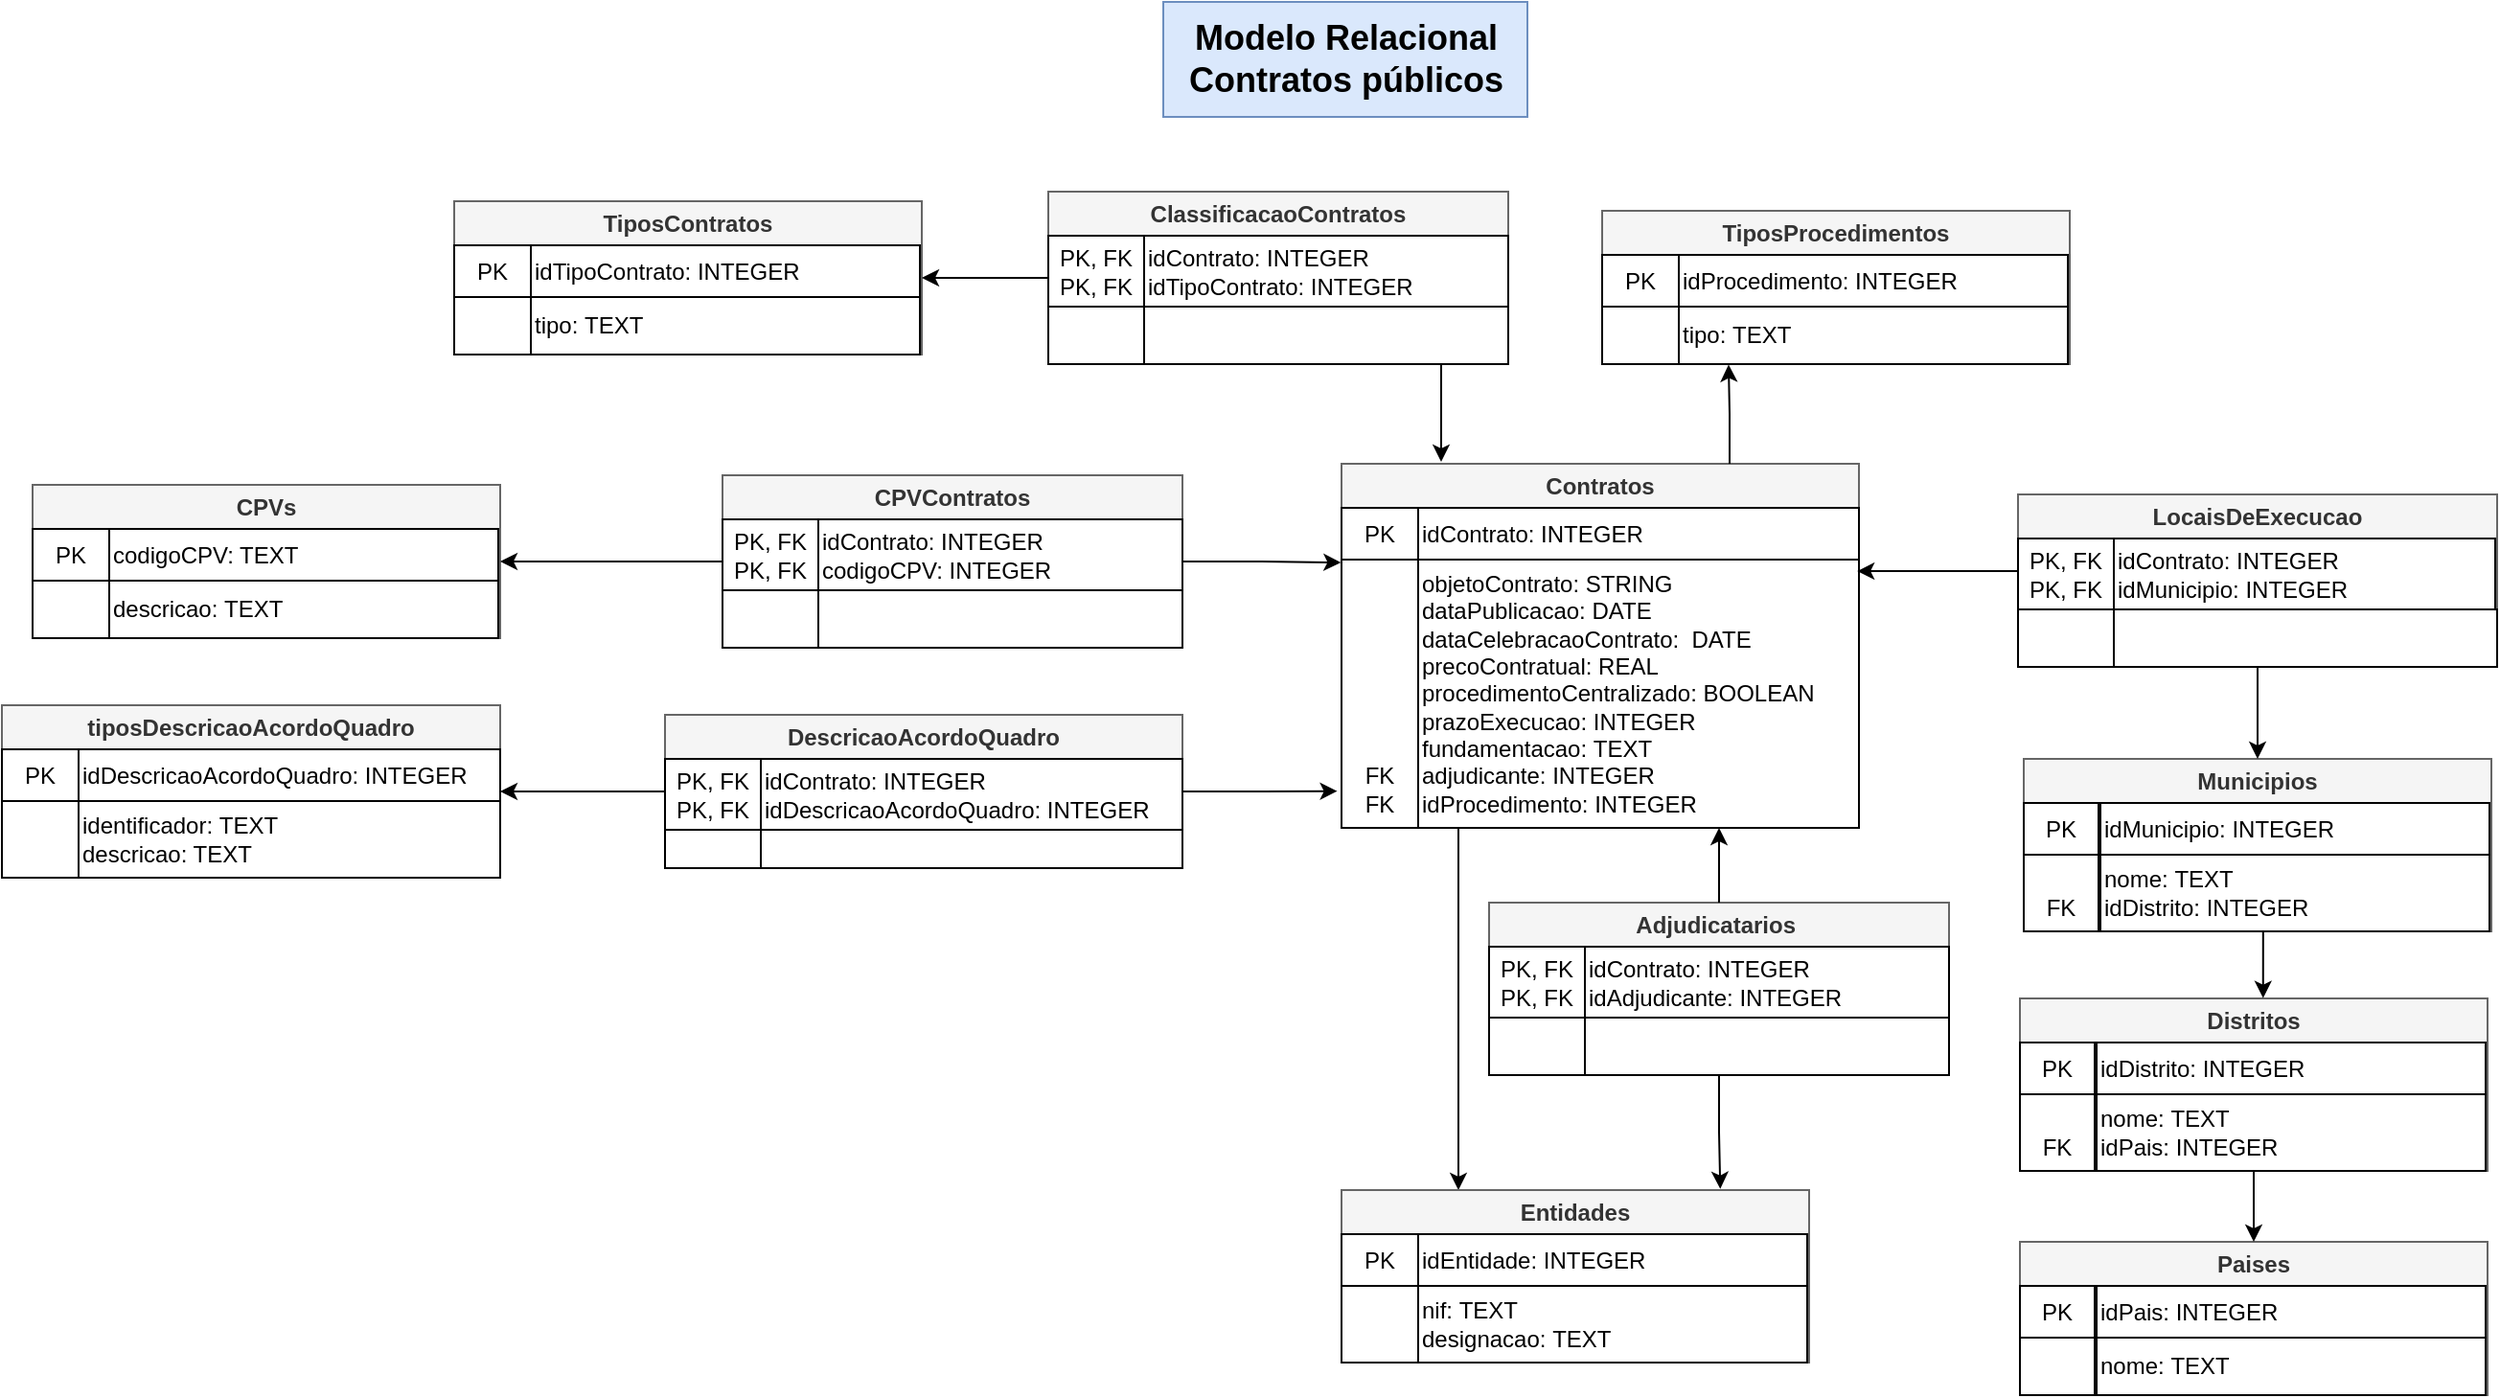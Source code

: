 <mxfile version="25.0.1">
  <diagram name="Página-1" id="wmexFkZFV4C5G2_LSLB-">
    <mxGraphModel dx="3528" dy="1915" grid="1" gridSize="10" guides="1" tooltips="1" connect="1" arrows="1" fold="1" page="1" pageScale="1" pageWidth="827" pageHeight="1169" background="#ffffff" math="0" shadow="0">
      <root>
        <mxCell id="0" />
        <mxCell id="1" parent="0" />
        <mxCell id="01Oeq3N-594YPHe-8Gk3-41" style="edgeStyle=orthogonalEdgeStyle;rounded=0;orthogonalLoop=1;jettySize=auto;html=1;exitX=0.25;exitY=1;exitDx=0;exitDy=0;entryX=0.25;entryY=0;entryDx=0;entryDy=0;" edge="1" parent="1" source="24jAjjag3Yym39tfX2p5-30" target="dAuswY9n_uoiKKatBOaa-29">
          <mxGeometry relative="1" as="geometry">
            <Array as="points">
              <mxPoint x="-936" y="-539" />
            </Array>
          </mxGeometry>
        </mxCell>
        <mxCell id="24jAjjag3Yym39tfX2p5-30" value="Contratos" style="swimlane;whiteSpace=wrap;html=1;fillColor=#f5f5f5;fontColor=#333333;strokeColor=#666666;" parent="1" vertex="1">
          <mxGeometry x="-997" y="-729" width="270" height="190" as="geometry">
            <mxRectangle x="290" y="50" width="90" height="30" as="alternateBounds" />
          </mxGeometry>
        </mxCell>
        <mxCell id="24jAjjag3Yym39tfX2p5-31" value="&lt;span style=&quot;text-align: justify;&quot;&gt;idContrato:&amp;nbsp;&lt;/span&gt;INTEGER" style="whiteSpace=wrap;html=1;align=left;" parent="24jAjjag3Yym39tfX2p5-30" vertex="1">
          <mxGeometry x="40" y="23" width="230" height="27" as="geometry" />
        </mxCell>
        <mxCell id="dAuswY9n_uoiKKatBOaa-8" value="&lt;div style=&quot;text-align: left;&quot;&gt;&lt;span style=&quot;background-color: initial;&quot;&gt;PK&lt;/span&gt;&lt;/div&gt;" style="rounded=0;whiteSpace=wrap;html=1;" parent="24jAjjag3Yym39tfX2p5-30" vertex="1">
          <mxGeometry y="23" width="40" height="27" as="geometry" />
        </mxCell>
        <mxCell id="dAuswY9n_uoiKKatBOaa-12" value="&lt;div style=&quot;text-align: justify;&quot;&gt;&lt;span style=&quot;background-color: initial;&quot;&gt;objetoContrato: STRING&lt;/span&gt;&lt;/div&gt;&lt;div style=&quot;text-align: justify;&quot;&gt;dataPublicacao: DATE&lt;/div&gt;&lt;div style=&quot;text-align: justify;&quot;&gt;dataCelebracaoContrato:&amp;nbsp;&amp;nbsp;&lt;span style=&quot;background-color: initial;&quot;&gt;DATE&lt;/span&gt;&lt;/div&gt;&lt;div style=&quot;text-align: justify;&quot;&gt;precoContratual: REAL&lt;/div&gt;&lt;div style=&quot;text-align: justify;&quot;&gt;procedimentoCentralizado: BOOLEAN&lt;span style=&quot;background-color: initial; color: rgba(0, 0, 0, 0); font-family: monospace; font-size: 0px; text-align: left; text-wrap-mode: nowrap;&quot;&gt;%3CmxGraphModel%3E%3Croot%3E%3CmxCell%20id%3D%220%22%2F%3E%3CmxCell%20id%3D%221%22%20parent%3D%220%22%2F%3E%3CmxCell%20id%3D%222%22%20value%3D%22Contrato%22%20style%3D%22swimlane%3BwhiteSpace%3Dwrap%3Bhtml%3D1%3B%22%20vertex%3D%221%22%20parent%3D%221%22%3E%3CmxGeometry%20x%3D%22290%22%20y%3D%2250%22%20width%3D%22200%22%20height%3D%22200%22%20as%3D%22geometry%22%3E%3CmxRectangle%20x%3D%22290%22%20y%3D%2250%22%20width%3D%2290%22%20height%3D%2230%22%20as%3D%22alternateBounds%22%2F%3E%3C%2FmxGeometry%3E%3C%2FmxCell%3E%3CmxCell%20id%3D%223%22%20value%3D%22%26lt%3Bdiv%20style%3D%26quot%3Btext-align%3A%20justify%3B%26quot%3B%26gt%3BidContrato%26lt%3B%2Fdiv%26gt%3B%26lt%3Bdiv%20style%3D%26quot%3Btext-align%3A%20justify%3B%26quot%3B%26gt%3BtipoContrato%26lt%3B%2Fdiv%26gt%3B%26lt%3Bdiv%20style%3D%26quot%3Btext-align%3A%20justify%3B%26quot%3B%26gt%3BdataPublicacao%26lt%3B%2Fdiv%26gt%3B%26lt%3Bdiv%20style%3D%26quot%3Btext-align%3A%20justify%3B%26quot%3B%26gt%3BprecoContratual%26lt%3B%2Fdiv%26gt%3B%26lt%3Bdiv%20style%3D%26quot%3Btext-align%3A%20justify%3B%26quot%3B%26gt%3Bcpv%26lt%3B%2Fdiv%26gt%3B%26lt%3Bdiv%20style%3D%26quot%3Btext-align%3A%20justify%3B%26quot%3B%26gt%3BprocedimentoCentralizado%26lt%3B%2Fdiv%26gt%3B%26lt%3Bdiv%20style%3D%26quot%3Btext-align%3A%20justify%3B%26quot%3B%26gt%3BdescrAcordoQuadro%26lt%3B%2Fdiv%26gt%3B%26lt%3Bdiv%20style%3D%26quot%3Btext-align%3A%20justify%3B%26quot%3B%26gt%3Bfundamentacao%26lt%3B%2Fdiv%26gt%3B%22%20style%3D%22whiteSpace%3Dwrap%3Bhtml%3D1%3Balign%3Dleft%3B%22%20vertex%3D%221%22%20parent%3D%222%22%3E%3CmxGeometry%20y%3D%2223%22%20width%3D%22200%22%20height%3D%22177%22%20as%3D%22geometry%22%2F%3E%3C%2FmxCell%3E%3C%2Froot%3E%3C%2FmxG&lt;/span&gt;&lt;/div&gt;&lt;div style=&quot;text-align: justify;&quot;&gt;&lt;span style=&quot;text-align: left;&quot;&gt;prazoExecucao:&amp;nbsp;&lt;/span&gt;&lt;span style=&quot;background-color: initial; text-align: left;&quot;&gt;INTEGER&lt;/span&gt;&lt;/div&gt;&lt;div style=&quot;text-align: justify;&quot;&gt;&lt;span style=&quot;text-align: left;&quot;&gt;fundamentacao&lt;/span&gt;&lt;span style=&quot;background-color: initial;&quot;&gt;:&amp;nbsp;&lt;/span&gt;&lt;span style=&quot;background-color: initial; text-align: left;&quot;&gt;TEXT&lt;/span&gt;&lt;/div&gt;&lt;div style=&quot;text-align: left;&quot;&gt;adjudicante:&amp;nbsp;&lt;span style=&quot;background-color: initial;&quot;&gt;INTEGER&lt;/span&gt;&lt;/div&gt;&lt;div style=&quot;text-align: left;&quot;&gt;idProcedimento&lt;span style=&quot;text-align: justify; background-color: initial;&quot;&gt;:&amp;nbsp;&lt;/span&gt;&lt;span style=&quot;background-color: initial;&quot;&gt;INTEGER&lt;/span&gt;&lt;/div&gt;" style="whiteSpace=wrap;html=1;align=left;" parent="24jAjjag3Yym39tfX2p5-30" vertex="1">
          <mxGeometry x="40" y="50" width="230" height="140" as="geometry" />
        </mxCell>
        <mxCell id="dAuswY9n_uoiKKatBOaa-13" value="&lt;div style=&quot;text-align: left; line-height: 120%;&quot;&gt;&lt;br&gt;&lt;/div&gt;&lt;div style=&quot;text-align: left; line-height: 120%;&quot;&gt;&lt;br&gt;&lt;/div&gt;&lt;div style=&quot;text-align: left; line-height: 120%;&quot;&gt;&lt;br&gt;&lt;/div&gt;&lt;div style=&quot;text-align: left; line-height: 120%;&quot;&gt;&lt;br&gt;&lt;/div&gt;&lt;div style=&quot;text-align: left; line-height: 120%;&quot;&gt;&lt;br&gt;&lt;/div&gt;&lt;div style=&quot;text-align: left; line-height: 120%;&quot;&gt;&lt;br&gt;&lt;/div&gt;&lt;div style=&quot;text-align: left; line-height: 120%;&quot;&gt;&lt;br&gt;&lt;/div&gt;&lt;div style=&quot;text-align: left; line-height: 120%;&quot;&gt;FK&lt;/div&gt;&lt;div style=&quot;text-align: left; line-height: 120%;&quot;&gt;&lt;span style=&quot;background-color: initial;&quot;&gt;FK&lt;/span&gt;&lt;/div&gt;" style="rounded=0;whiteSpace=wrap;html=1;" parent="24jAjjag3Yym39tfX2p5-30" vertex="1">
          <mxGeometry y="50" width="40" height="140" as="geometry" />
        </mxCell>
        <mxCell id="24jAjjag3Yym39tfX2p5-79" value="&lt;font color=&quot;#000000&quot;&gt;Modelo Relacional&lt;br&gt;&lt;/font&gt;&lt;div style=&quot;font-size: 18px;&quot;&gt;&lt;font color=&quot;#000000&quot;&gt;Contratos públicos&lt;/font&gt;&lt;/div&gt;" style="text;html=1;align=center;verticalAlign=middle;resizable=0;points=[];autosize=1;strokeColor=#6c8ebf;fillColor=#dae8fc;fontStyle=1;fontSize=18;" parent="1" vertex="1">
          <mxGeometry x="-1090" y="-970" width="190" height="60" as="geometry" />
        </mxCell>
        <mxCell id="dAuswY9n_uoiKKatBOaa-14" value="TiposContratos" style="swimlane;whiteSpace=wrap;html=1;fillColor=#f5f5f5;fontColor=#333333;strokeColor=#666666;" parent="1" vertex="1">
          <mxGeometry x="-1460" y="-866" width="244" height="80" as="geometry">
            <mxRectangle x="290" y="50" width="90" height="30" as="alternateBounds" />
          </mxGeometry>
        </mxCell>
        <mxCell id="dAuswY9n_uoiKKatBOaa-15" value="&lt;span style=&quot;text-align: justify;&quot;&gt;idTipoContrato:&amp;nbsp;&lt;/span&gt;INTEGER" style="whiteSpace=wrap;html=1;align=left;" parent="dAuswY9n_uoiKKatBOaa-14" vertex="1">
          <mxGeometry x="40" y="23" width="203" height="27" as="geometry" />
        </mxCell>
        <mxCell id="dAuswY9n_uoiKKatBOaa-16" value="&lt;div style=&quot;text-align: left;&quot;&gt;&lt;span style=&quot;background-color: initial;&quot;&gt;PK&lt;/span&gt;&lt;/div&gt;" style="rounded=0;whiteSpace=wrap;html=1;" parent="dAuswY9n_uoiKKatBOaa-14" vertex="1">
          <mxGeometry y="23" width="40" height="27" as="geometry" />
        </mxCell>
        <mxCell id="dAuswY9n_uoiKKatBOaa-17" value="&lt;div style=&quot;text-align: justify;&quot;&gt;&lt;span style=&quot;text-align: left;&quot;&gt;tipo:&amp;nbsp;&lt;/span&gt;&lt;span style=&quot;background-color: initial; text-align: left;&quot;&gt;TEXT&lt;/span&gt;&lt;/div&gt;" style="whiteSpace=wrap;html=1;align=left;" parent="dAuswY9n_uoiKKatBOaa-14" vertex="1">
          <mxGeometry x="40" y="50" width="203" height="30" as="geometry" />
        </mxCell>
        <mxCell id="dAuswY9n_uoiKKatBOaa-18" value="&lt;div style=&quot;text-align: left; line-height: 120%;&quot;&gt;&lt;br&gt;&lt;/div&gt;" style="rounded=0;whiteSpace=wrap;html=1;" parent="dAuswY9n_uoiKKatBOaa-14" vertex="1">
          <mxGeometry y="50" width="40" height="30" as="geometry" />
        </mxCell>
        <mxCell id="dAuswY9n_uoiKKatBOaa-19" value="CPVs" style="swimlane;whiteSpace=wrap;html=1;fillColor=#f5f5f5;fontColor=#333333;strokeColor=#666666;" parent="1" vertex="1">
          <mxGeometry x="-1680" y="-718" width="244" height="80" as="geometry">
            <mxRectangle x="290" y="50" width="90" height="30" as="alternateBounds" />
          </mxGeometry>
        </mxCell>
        <mxCell id="dAuswY9n_uoiKKatBOaa-20" value="codigoCPV: TEXT" style="whiteSpace=wrap;html=1;align=left;" parent="dAuswY9n_uoiKKatBOaa-19" vertex="1">
          <mxGeometry x="40" y="23" width="203" height="27" as="geometry" />
        </mxCell>
        <mxCell id="dAuswY9n_uoiKKatBOaa-21" value="&lt;div style=&quot;text-align: left;&quot;&gt;&lt;span style=&quot;background-color: initial;&quot;&gt;PK&lt;/span&gt;&lt;/div&gt;" style="rounded=0;whiteSpace=wrap;html=1;" parent="dAuswY9n_uoiKKatBOaa-19" vertex="1">
          <mxGeometry y="23" width="40" height="27" as="geometry" />
        </mxCell>
        <mxCell id="dAuswY9n_uoiKKatBOaa-22" value="&lt;div style=&quot;text-align: justify;&quot;&gt;&lt;span style=&quot;text-align: left;&quot;&gt;descricao:&amp;nbsp;&lt;/span&gt;&lt;span style=&quot;background-color: initial; text-align: left;&quot;&gt;TEXT&lt;/span&gt;&lt;/div&gt;" style="whiteSpace=wrap;html=1;align=left;" parent="dAuswY9n_uoiKKatBOaa-19" vertex="1">
          <mxGeometry x="40" y="50" width="203" height="30" as="geometry" />
        </mxCell>
        <mxCell id="dAuswY9n_uoiKKatBOaa-23" value="&lt;div style=&quot;text-align: left; line-height: 120%;&quot;&gt;&lt;br&gt;&lt;/div&gt;" style="rounded=0;whiteSpace=wrap;html=1;" parent="dAuswY9n_uoiKKatBOaa-19" vertex="1">
          <mxGeometry y="50" width="40" height="30" as="geometry" />
        </mxCell>
        <mxCell id="dAuswY9n_uoiKKatBOaa-29" value="Entidades" style="swimlane;whiteSpace=wrap;html=1;fillColor=#f5f5f5;fontColor=#333333;strokeColor=#666666;" parent="1" vertex="1">
          <mxGeometry x="-997" y="-350" width="244" height="90" as="geometry">
            <mxRectangle x="290" y="50" width="90" height="30" as="alternateBounds" />
          </mxGeometry>
        </mxCell>
        <mxCell id="dAuswY9n_uoiKKatBOaa-30" value="idEntidade: INTEGER" style="whiteSpace=wrap;html=1;align=left;" parent="dAuswY9n_uoiKKatBOaa-29" vertex="1">
          <mxGeometry x="40" y="23" width="203" height="27" as="geometry" />
        </mxCell>
        <mxCell id="dAuswY9n_uoiKKatBOaa-31" value="&lt;div style=&quot;text-align: left;&quot;&gt;&lt;span style=&quot;background-color: initial;&quot;&gt;PK&lt;/span&gt;&lt;/div&gt;" style="rounded=0;whiteSpace=wrap;html=1;" parent="dAuswY9n_uoiKKatBOaa-29" vertex="1">
          <mxGeometry y="23" width="40" height="27" as="geometry" />
        </mxCell>
        <mxCell id="dAuswY9n_uoiKKatBOaa-32" value="&lt;div style=&quot;text-align: justify;&quot;&gt;&lt;span style=&quot;text-align: left;&quot;&gt;nif:&amp;nbsp;&lt;/span&gt;&lt;span style=&quot;background-color: initial; text-align: left;&quot;&gt;TEXT&lt;/span&gt;&lt;/div&gt;&lt;div style=&quot;text-align: justify;&quot;&gt;&lt;span style=&quot;text-align: left;&quot;&gt;designacao:&amp;nbsp;&lt;/span&gt;&lt;span style=&quot;background-color: initial; text-align: left;&quot;&gt;TEXT&lt;/span&gt;&lt;/div&gt;" style="whiteSpace=wrap;html=1;align=left;" parent="dAuswY9n_uoiKKatBOaa-29" vertex="1">
          <mxGeometry x="40" y="50" width="203" height="40" as="geometry" />
        </mxCell>
        <mxCell id="dAuswY9n_uoiKKatBOaa-33" value="&lt;div style=&quot;text-align: left; line-height: 120%;&quot;&gt;&lt;br&gt;&lt;/div&gt;" style="rounded=0;whiteSpace=wrap;html=1;" parent="dAuswY9n_uoiKKatBOaa-29" vertex="1">
          <mxGeometry y="50" width="40" height="40" as="geometry" />
        </mxCell>
        <mxCell id="dAuswY9n_uoiKKatBOaa-50" value="Municipios" style="swimlane;whiteSpace=wrap;html=1;fillColor=#f5f5f5;fontColor=#333333;strokeColor=#666666;" parent="1" vertex="1">
          <mxGeometry x="-641" y="-575" width="244" height="90" as="geometry">
            <mxRectangle x="290" y="50" width="90" height="30" as="alternateBounds" />
          </mxGeometry>
        </mxCell>
        <mxCell id="dAuswY9n_uoiKKatBOaa-51" value="idMunicipio: INTEGER" style="whiteSpace=wrap;html=1;align=left;" parent="dAuswY9n_uoiKKatBOaa-50" vertex="1">
          <mxGeometry x="40" y="23" width="203" height="27" as="geometry" />
        </mxCell>
        <mxCell id="dAuswY9n_uoiKKatBOaa-52" value="&lt;div style=&quot;text-align: left;&quot;&gt;&lt;span style=&quot;background-color: initial;&quot;&gt;PK&lt;/span&gt;&lt;/div&gt;" style="rounded=0;whiteSpace=wrap;html=1;" parent="dAuswY9n_uoiKKatBOaa-50" vertex="1">
          <mxGeometry y="23" width="39" height="27" as="geometry" />
        </mxCell>
        <mxCell id="dAuswY9n_uoiKKatBOaa-53" value="&lt;div style=&quot;text-align: justify;&quot;&gt;&lt;span style=&quot;text-align: left;&quot;&gt;nome:&amp;nbsp;&lt;/span&gt;&lt;span style=&quot;background-color: initial; text-align: left;&quot;&gt;TEXT&lt;/span&gt;&lt;/div&gt;&lt;div style=&quot;text-align: left;&quot;&gt;idDistrito:&amp;nbsp;&lt;span style=&quot;background-color: initial;&quot;&gt;INTEGER&lt;/span&gt;&lt;/div&gt;" style="whiteSpace=wrap;html=1;align=left;" parent="dAuswY9n_uoiKKatBOaa-50" vertex="1">
          <mxGeometry x="40" y="50" width="203" height="40" as="geometry" />
        </mxCell>
        <mxCell id="dAuswY9n_uoiKKatBOaa-54" value="&lt;div style=&quot;text-align: left; line-height: 120%;&quot;&gt;&lt;br&gt;&lt;/div&gt;&lt;div style=&quot;text-align: left; line-height: 120%;&quot;&gt;FK&lt;/div&gt;" style="rounded=0;whiteSpace=wrap;html=1;" parent="dAuswY9n_uoiKKatBOaa-50" vertex="1">
          <mxGeometry y="50" width="39" height="40" as="geometry" />
        </mxCell>
        <mxCell id="dAuswY9n_uoiKKatBOaa-65" value="TiposProcedimentos" style="swimlane;whiteSpace=wrap;html=1;fillColor=#f5f5f5;fontColor=#333333;strokeColor=#666666;" parent="1" vertex="1">
          <mxGeometry x="-861" y="-861" width="244" height="80" as="geometry">
            <mxRectangle x="290" y="50" width="90" height="30" as="alternateBounds" />
          </mxGeometry>
        </mxCell>
        <mxCell id="dAuswY9n_uoiKKatBOaa-66" value="idProcedimento: INTEGER" style="whiteSpace=wrap;html=1;align=left;" parent="dAuswY9n_uoiKKatBOaa-65" vertex="1">
          <mxGeometry x="40" y="23" width="203" height="27" as="geometry" />
        </mxCell>
        <mxCell id="dAuswY9n_uoiKKatBOaa-67" value="&lt;div style=&quot;text-align: left;&quot;&gt;&lt;span style=&quot;background-color: initial;&quot;&gt;PK&lt;/span&gt;&lt;/div&gt;" style="rounded=0;whiteSpace=wrap;html=1;" parent="dAuswY9n_uoiKKatBOaa-65" vertex="1">
          <mxGeometry y="23" width="40" height="27" as="geometry" />
        </mxCell>
        <mxCell id="dAuswY9n_uoiKKatBOaa-68" value="&lt;div style=&quot;text-align: justify;&quot;&gt;&lt;span style=&quot;text-align: left;&quot;&gt;tipo:&amp;nbsp;&lt;/span&gt;&lt;span style=&quot;background-color: initial; text-align: left;&quot;&gt;TEXT&lt;/span&gt;&lt;/div&gt;" style="whiteSpace=wrap;html=1;align=left;" parent="dAuswY9n_uoiKKatBOaa-65" vertex="1">
          <mxGeometry x="40" y="50" width="203" height="30" as="geometry" />
        </mxCell>
        <mxCell id="dAuswY9n_uoiKKatBOaa-69" value="&lt;div style=&quot;text-align: left; line-height: 120%;&quot;&gt;&lt;br&gt;&lt;/div&gt;" style="rounded=0;whiteSpace=wrap;html=1;" parent="dAuswY9n_uoiKKatBOaa-65" vertex="1">
          <mxGeometry y="50" width="40" height="30" as="geometry" />
        </mxCell>
        <mxCell id="dAuswY9n_uoiKKatBOaa-71" value="Paises" style="swimlane;whiteSpace=wrap;html=1;fillColor=#f5f5f5;fontColor=#333333;strokeColor=#666666;" parent="1" vertex="1">
          <mxGeometry x="-643" y="-323" width="244" height="80" as="geometry">
            <mxRectangle x="290" y="50" width="90" height="30" as="alternateBounds" />
          </mxGeometry>
        </mxCell>
        <mxCell id="dAuswY9n_uoiKKatBOaa-72" value="idPais: INTEGER" style="whiteSpace=wrap;html=1;align=left;" parent="dAuswY9n_uoiKKatBOaa-71" vertex="1">
          <mxGeometry x="40" y="23" width="203" height="27" as="geometry" />
        </mxCell>
        <mxCell id="dAuswY9n_uoiKKatBOaa-73" value="&lt;div style=&quot;text-align: left;&quot;&gt;&lt;span style=&quot;background-color: initial;&quot;&gt;PK&lt;/span&gt;&lt;/div&gt;" style="rounded=0;whiteSpace=wrap;html=1;" parent="dAuswY9n_uoiKKatBOaa-71" vertex="1">
          <mxGeometry y="23" width="39" height="27" as="geometry" />
        </mxCell>
        <mxCell id="dAuswY9n_uoiKKatBOaa-74" value="&lt;div style=&quot;text-align: justify;&quot;&gt;&lt;span style=&quot;text-align: left;&quot;&gt;nome:&amp;nbsp;&lt;/span&gt;&lt;span style=&quot;background-color: initial; text-align: left;&quot;&gt;TEXT&lt;/span&gt;&lt;/div&gt;" style="whiteSpace=wrap;html=1;align=left;" parent="dAuswY9n_uoiKKatBOaa-71" vertex="1">
          <mxGeometry x="40" y="50" width="203" height="30" as="geometry" />
        </mxCell>
        <mxCell id="dAuswY9n_uoiKKatBOaa-75" value="&lt;div style=&quot;text-align: left; line-height: 120%;&quot;&gt;&lt;br&gt;&lt;/div&gt;" style="rounded=0;whiteSpace=wrap;html=1;" parent="dAuswY9n_uoiKKatBOaa-71" vertex="1">
          <mxGeometry y="50" width="39" height="30" as="geometry" />
        </mxCell>
        <mxCell id="dAuswY9n_uoiKKatBOaa-98" style="edgeStyle=orthogonalEdgeStyle;rounded=0;orthogonalLoop=1;jettySize=auto;html=1;entryX=0.5;entryY=0;entryDx=0;entryDy=0;" parent="1" source="dAuswY9n_uoiKKatBOaa-77" target="dAuswY9n_uoiKKatBOaa-71" edge="1">
          <mxGeometry relative="1" as="geometry" />
        </mxCell>
        <mxCell id="dAuswY9n_uoiKKatBOaa-77" value="Distritos" style="swimlane;whiteSpace=wrap;html=1;fillColor=#f5f5f5;fontColor=#333333;strokeColor=#666666;" parent="1" vertex="1">
          <mxGeometry x="-643" y="-450" width="244" height="90" as="geometry">
            <mxRectangle x="290" y="50" width="90" height="30" as="alternateBounds" />
          </mxGeometry>
        </mxCell>
        <mxCell id="dAuswY9n_uoiKKatBOaa-78" value="idDistrito: INTEGER" style="whiteSpace=wrap;html=1;align=left;" parent="dAuswY9n_uoiKKatBOaa-77" vertex="1">
          <mxGeometry x="40" y="23" width="203" height="27" as="geometry" />
        </mxCell>
        <mxCell id="dAuswY9n_uoiKKatBOaa-79" value="&lt;div style=&quot;text-align: left;&quot;&gt;&lt;span style=&quot;background-color: initial;&quot;&gt;PK&lt;/span&gt;&lt;/div&gt;" style="rounded=0;whiteSpace=wrap;html=1;" parent="dAuswY9n_uoiKKatBOaa-77" vertex="1">
          <mxGeometry y="23" width="39" height="27" as="geometry" />
        </mxCell>
        <mxCell id="dAuswY9n_uoiKKatBOaa-80" value="&lt;div style=&quot;text-align: justify;&quot;&gt;&lt;span style=&quot;text-align: left;&quot;&gt;nome:&amp;nbsp;&lt;/span&gt;&lt;span style=&quot;background-color: initial; text-align: left;&quot;&gt;TEXT&lt;/span&gt;&lt;/div&gt;&lt;div style=&quot;text-align: justify;&quot;&gt;&lt;span style=&quot;text-align: left;&quot;&gt;idPais:&amp;nbsp;&lt;/span&gt;&lt;span style=&quot;background-color: initial; text-align: left;&quot;&gt;INTEGER&lt;/span&gt;&lt;/div&gt;" style="whiteSpace=wrap;html=1;align=left;" parent="dAuswY9n_uoiKKatBOaa-77" vertex="1">
          <mxGeometry x="40" y="50" width="203" height="40" as="geometry" />
        </mxCell>
        <mxCell id="dAuswY9n_uoiKKatBOaa-81" value="&lt;div style=&quot;text-align: left; line-height: 120%;&quot;&gt;&lt;br&gt;&lt;/div&gt;&lt;div style=&quot;text-align: left; line-height: 120%;&quot;&gt;FK&lt;/div&gt;" style="rounded=0;whiteSpace=wrap;html=1;" parent="dAuswY9n_uoiKKatBOaa-77" vertex="1">
          <mxGeometry y="50" width="39" height="40" as="geometry" />
        </mxCell>
        <mxCell id="dAuswY9n_uoiKKatBOaa-92" style="edgeStyle=orthogonalEdgeStyle;rounded=0;orthogonalLoop=1;jettySize=auto;html=1;exitX=0.5;exitY=1;exitDx=0;exitDy=0;entryX=0.52;entryY=-0.002;entryDx=0;entryDy=0;entryPerimeter=0;" parent="1" source="dAuswY9n_uoiKKatBOaa-50" target="dAuswY9n_uoiKKatBOaa-77" edge="1">
          <mxGeometry relative="1" as="geometry" />
        </mxCell>
        <mxCell id="dAuswY9n_uoiKKatBOaa-102" style="edgeStyle=orthogonalEdgeStyle;rounded=0;orthogonalLoop=1;jettySize=auto;html=1;exitX=0.75;exitY=0;exitDx=0;exitDy=0;entryX=0.128;entryY=1.009;entryDx=0;entryDy=0;entryPerimeter=0;" parent="1" source="24jAjjag3Yym39tfX2p5-30" target="dAuswY9n_uoiKKatBOaa-68" edge="1">
          <mxGeometry relative="1" as="geometry" />
        </mxCell>
        <mxCell id="dAuswY9n_uoiKKatBOaa-106" value="tiposDescricaoAcordoQuadro" style="swimlane;whiteSpace=wrap;html=1;fillColor=#f5f5f5;fontColor=#333333;strokeColor=#666666;" parent="1" vertex="1">
          <mxGeometry x="-1696" y="-603" width="260" height="90" as="geometry">
            <mxRectangle x="290" y="50" width="90" height="30" as="alternateBounds" />
          </mxGeometry>
        </mxCell>
        <mxCell id="dAuswY9n_uoiKKatBOaa-107" value="idDescricaoAcordoQuadro: INTEGER" style="whiteSpace=wrap;html=1;align=left;" parent="dAuswY9n_uoiKKatBOaa-106" vertex="1">
          <mxGeometry x="40" y="23" width="220" height="27" as="geometry" />
        </mxCell>
        <mxCell id="dAuswY9n_uoiKKatBOaa-108" value="&lt;div style=&quot;text-align: left;&quot;&gt;&lt;span style=&quot;background-color: initial;&quot;&gt;PK&lt;/span&gt;&lt;/div&gt;" style="rounded=0;whiteSpace=wrap;html=1;" parent="dAuswY9n_uoiKKatBOaa-106" vertex="1">
          <mxGeometry y="23" width="40" height="27" as="geometry" />
        </mxCell>
        <mxCell id="dAuswY9n_uoiKKatBOaa-109" value="&lt;div style=&quot;text-align: justify;&quot;&gt;&lt;span style=&quot;text-align: left;&quot;&gt;identificador:&lt;/span&gt;&lt;span style=&quot;background-color: initial; text-align: left;&quot;&gt;&amp;nbsp;&lt;/span&gt;&lt;span style=&quot;background-color: initial; text-align: left;&quot;&gt;TEXT&lt;/span&gt;&lt;/div&gt;&lt;div style=&quot;text-align: justify;&quot;&gt;&lt;span style=&quot;text-align: left;&quot;&gt;descricao: TEXT&lt;/span&gt;&lt;/div&gt;" style="whiteSpace=wrap;html=1;align=left;" parent="dAuswY9n_uoiKKatBOaa-106" vertex="1">
          <mxGeometry x="40" y="50" width="220" height="40" as="geometry" />
        </mxCell>
        <mxCell id="dAuswY9n_uoiKKatBOaa-110" value="&lt;div style=&quot;text-align: left; line-height: 120%;&quot;&gt;&lt;br&gt;&lt;/div&gt;" style="rounded=0;whiteSpace=wrap;html=1;" parent="dAuswY9n_uoiKKatBOaa-106" vertex="1">
          <mxGeometry y="50" width="40" height="40" as="geometry" />
        </mxCell>
        <mxCell id="01Oeq3N-594YPHe-8Gk3-46" style="edgeStyle=orthogonalEdgeStyle;rounded=0;orthogonalLoop=1;jettySize=auto;html=1;entryX=1;entryY=0.5;entryDx=0;entryDy=0;" edge="1" parent="1" source="dAuswY9n_uoiKKatBOaa-116" target="dAuswY9n_uoiKKatBOaa-106">
          <mxGeometry relative="1" as="geometry" />
        </mxCell>
        <mxCell id="dAuswY9n_uoiKKatBOaa-116" value="DescricaoAcordoQuadro" style="swimlane;whiteSpace=wrap;html=1;fillColor=#f5f5f5;fontColor=#333333;strokeColor=#666666;" parent="1" vertex="1">
          <mxGeometry x="-1350" y="-598" width="270" height="80" as="geometry">
            <mxRectangle x="290" y="50" width="90" height="30" as="alternateBounds" />
          </mxGeometry>
        </mxCell>
        <mxCell id="dAuswY9n_uoiKKatBOaa-117" value="&lt;div&gt;idContrato: INTEGER&lt;/div&gt;&lt;div&gt;idDescricaoAcordoQuadro: INTEGER&lt;/div&gt;" style="whiteSpace=wrap;html=1;align=left;" parent="dAuswY9n_uoiKKatBOaa-116" vertex="1">
          <mxGeometry x="50" y="23" width="220" height="37" as="geometry" />
        </mxCell>
        <mxCell id="dAuswY9n_uoiKKatBOaa-118" value="&lt;div style=&quot;text-align: left;&quot;&gt;&lt;div&gt;&lt;span style=&quot;background-color: initial;&quot;&gt;PK, FK&lt;/span&gt;&lt;/div&gt;&lt;div&gt;PK, FK&lt;/div&gt;&lt;/div&gt;" style="rounded=0;whiteSpace=wrap;html=1;" parent="dAuswY9n_uoiKKatBOaa-116" vertex="1">
          <mxGeometry y="23" width="50" height="37" as="geometry" />
        </mxCell>
        <mxCell id="dAuswY9n_uoiKKatBOaa-119" value="&lt;div style=&quot;text-align: justify;&quot;&gt;&lt;br&gt;&lt;/div&gt;" style="whiteSpace=wrap;html=1;align=left;" parent="dAuswY9n_uoiKKatBOaa-116" vertex="1">
          <mxGeometry x="50" y="60" width="220" height="20" as="geometry" />
        </mxCell>
        <mxCell id="dAuswY9n_uoiKKatBOaa-120" value="&lt;div style=&quot;text-align: left; line-height: 120%;&quot;&gt;&lt;br&gt;&lt;/div&gt;" style="rounded=0;whiteSpace=wrap;html=1;" parent="dAuswY9n_uoiKKatBOaa-116" vertex="1">
          <mxGeometry y="60" width="50" height="20" as="geometry" />
        </mxCell>
        <mxCell id="8" style="edgeStyle=none;html=1;exitX=0.5;exitY=1;exitDx=0;exitDy=0;entryX=0.5;entryY=0;entryDx=0;entryDy=0;" parent="1" source="2" target="dAuswY9n_uoiKKatBOaa-50" edge="1">
          <mxGeometry relative="1" as="geometry" />
        </mxCell>
        <mxCell id="2" value="LocaisDeExecucao" style="swimlane;whiteSpace=wrap;html=1;fillColor=#f5f5f5;fontColor=#333333;strokeColor=#666666;" parent="1" vertex="1">
          <mxGeometry x="-644" y="-713" width="250" height="90" as="geometry">
            <mxRectangle x="290" y="50" width="90" height="30" as="alternateBounds" />
          </mxGeometry>
        </mxCell>
        <mxCell id="3" value="idContrato: INTEGER&lt;br&gt;idMunicipio: INTEGER" style="whiteSpace=wrap;html=1;align=left;" parent="2" vertex="1">
          <mxGeometry x="50" y="23" width="199" height="37" as="geometry" />
        </mxCell>
        <mxCell id="4" value="&lt;div style=&quot;text-align: left;&quot;&gt;&lt;span style=&quot;background-color: initial;&quot;&gt;PK, FK&lt;/span&gt;&lt;/div&gt;&lt;div style=&quot;text-align: left;&quot;&gt;&lt;span style=&quot;background-color: initial;&quot;&gt;PK, FK&lt;/span&gt;&lt;/div&gt;" style="rounded=0;whiteSpace=wrap;html=1;" parent="2" vertex="1">
          <mxGeometry y="23" width="50" height="37" as="geometry" />
        </mxCell>
        <mxCell id="5" value="&lt;div style=&quot;text-align: justify;&quot;&gt;&lt;br&gt;&lt;/div&gt;" style="whiteSpace=wrap;html=1;align=left;" parent="2" vertex="1">
          <mxGeometry x="50" y="60" width="200" height="30" as="geometry" />
        </mxCell>
        <mxCell id="15" value="&lt;div style=&quot;text-align: justify;&quot;&gt;&lt;br&gt;&lt;/div&gt;" style="whiteSpace=wrap;html=1;align=left;" parent="2" vertex="1">
          <mxGeometry y="60" width="50" height="30" as="geometry" />
        </mxCell>
        <mxCell id="01Oeq3N-594YPHe-8Gk3-19" value="Adjudicatarios&amp;nbsp;" style="swimlane;whiteSpace=wrap;html=1;fillColor=#f5f5f5;fontColor=#333333;strokeColor=#666666;" vertex="1" parent="1">
          <mxGeometry x="-920" y="-500" width="240" height="90" as="geometry">
            <mxRectangle x="290" y="50" width="90" height="30" as="alternateBounds" />
          </mxGeometry>
        </mxCell>
        <mxCell id="01Oeq3N-594YPHe-8Gk3-20" value="idContrato: INTEGER&lt;div&gt;idAdjudicante: INTEGER&lt;/div&gt;" style="whiteSpace=wrap;html=1;align=left;" vertex="1" parent="01Oeq3N-594YPHe-8Gk3-19">
          <mxGeometry x="50" y="23" width="190" height="37" as="geometry" />
        </mxCell>
        <mxCell id="01Oeq3N-594YPHe-8Gk3-21" value="&lt;div style=&quot;text-align: left;&quot;&gt;&lt;span style=&quot;background-color: initial;&quot;&gt;PK, FK&lt;/span&gt;&lt;/div&gt;&lt;div style=&quot;text-align: left;&quot;&gt;PK, FK&lt;span style=&quot;background-color: initial;&quot;&gt;&lt;/span&gt;&lt;/div&gt;" style="rounded=0;whiteSpace=wrap;html=1;" vertex="1" parent="01Oeq3N-594YPHe-8Gk3-19">
          <mxGeometry y="23" width="50" height="37" as="geometry" />
        </mxCell>
        <mxCell id="01Oeq3N-594YPHe-8Gk3-22" value="&lt;div style=&quot;text-align: justify;&quot;&gt;&lt;br&gt;&lt;/div&gt;" style="whiteSpace=wrap;html=1;align=left;" vertex="1" parent="01Oeq3N-594YPHe-8Gk3-19">
          <mxGeometry x="50" y="60" width="190" height="30" as="geometry" />
        </mxCell>
        <mxCell id="01Oeq3N-594YPHe-8Gk3-23" value="&lt;div style=&quot;text-align: left; line-height: 120%;&quot;&gt;&lt;br&gt;&lt;/div&gt;" style="rounded=0;whiteSpace=wrap;html=1;" vertex="1" parent="01Oeq3N-594YPHe-8Gk3-19">
          <mxGeometry y="60" width="50" height="30" as="geometry" />
        </mxCell>
        <mxCell id="01Oeq3N-594YPHe-8Gk3-42" style="edgeStyle=orthogonalEdgeStyle;rounded=0;orthogonalLoop=1;jettySize=auto;html=1;entryX=1;entryY=0.5;entryDx=0;entryDy=0;" edge="1" parent="1" source="01Oeq3N-594YPHe-8Gk3-26" target="dAuswY9n_uoiKKatBOaa-14">
          <mxGeometry relative="1" as="geometry" />
        </mxCell>
        <mxCell id="01Oeq3N-594YPHe-8Gk3-43" style="edgeStyle=orthogonalEdgeStyle;rounded=0;orthogonalLoop=1;jettySize=auto;html=1;" edge="1" parent="1">
          <mxGeometry relative="1" as="geometry">
            <mxPoint x="-945" y="-730" as="targetPoint" />
            <mxPoint x="-945" y="-781" as="sourcePoint" />
          </mxGeometry>
        </mxCell>
        <mxCell id="01Oeq3N-594YPHe-8Gk3-26" value="ClassificacaoContratos" style="swimlane;whiteSpace=wrap;html=1;fillColor=#f5f5f5;fontColor=#333333;strokeColor=#666666;" vertex="1" parent="1">
          <mxGeometry x="-1150" y="-871" width="240" height="90" as="geometry">
            <mxRectangle x="290" y="50" width="90" height="30" as="alternateBounds" />
          </mxGeometry>
        </mxCell>
        <mxCell id="01Oeq3N-594YPHe-8Gk3-27" value="idContrato: INTEGER&lt;div&gt;idTipoContrato: INTEGER&lt;/div&gt;" style="whiteSpace=wrap;html=1;align=left;" vertex="1" parent="01Oeq3N-594YPHe-8Gk3-26">
          <mxGeometry x="50" y="23" width="190" height="37" as="geometry" />
        </mxCell>
        <mxCell id="01Oeq3N-594YPHe-8Gk3-28" value="&lt;div style=&quot;text-align: left;&quot;&gt;&lt;span style=&quot;background-color: initial;&quot;&gt;PK, FK&lt;/span&gt;&lt;/div&gt;&lt;div style=&quot;text-align: left;&quot;&gt;PK, FK&lt;span style=&quot;background-color: initial;&quot;&gt;&lt;/span&gt;&lt;/div&gt;" style="rounded=0;whiteSpace=wrap;html=1;" vertex="1" parent="01Oeq3N-594YPHe-8Gk3-26">
          <mxGeometry y="23" width="50" height="37" as="geometry" />
        </mxCell>
        <mxCell id="01Oeq3N-594YPHe-8Gk3-29" value="&lt;div style=&quot;text-align: justify;&quot;&gt;&lt;br&gt;&lt;/div&gt;" style="whiteSpace=wrap;html=1;align=left;" vertex="1" parent="01Oeq3N-594YPHe-8Gk3-26">
          <mxGeometry x="50" y="60" width="190" height="30" as="geometry" />
        </mxCell>
        <mxCell id="01Oeq3N-594YPHe-8Gk3-30" value="&lt;div style=&quot;text-align: left; line-height: 120%;&quot;&gt;&lt;br&gt;&lt;/div&gt;" style="rounded=0;whiteSpace=wrap;html=1;" vertex="1" parent="01Oeq3N-594YPHe-8Gk3-26">
          <mxGeometry y="60" width="50" height="30" as="geometry" />
        </mxCell>
        <mxCell id="01Oeq3N-594YPHe-8Gk3-44" style="edgeStyle=orthogonalEdgeStyle;rounded=0;orthogonalLoop=1;jettySize=auto;html=1;entryX=1;entryY=0.5;entryDx=0;entryDy=0;" edge="1" parent="1" source="01Oeq3N-594YPHe-8Gk3-33" target="dAuswY9n_uoiKKatBOaa-19">
          <mxGeometry relative="1" as="geometry" />
        </mxCell>
        <mxCell id="01Oeq3N-594YPHe-8Gk3-47" style="edgeStyle=orthogonalEdgeStyle;rounded=0;orthogonalLoop=1;jettySize=auto;html=1;entryX=-0.009;entryY=0.011;entryDx=0;entryDy=0;entryPerimeter=0;" edge="1" parent="1" source="01Oeq3N-594YPHe-8Gk3-33" target="dAuswY9n_uoiKKatBOaa-13">
          <mxGeometry relative="1" as="geometry">
            <mxPoint x="-1000" y="-670" as="targetPoint" />
          </mxGeometry>
        </mxCell>
        <mxCell id="01Oeq3N-594YPHe-8Gk3-33" value="CPVContratos" style="swimlane;whiteSpace=wrap;html=1;fillColor=#f5f5f5;fontColor=#333333;strokeColor=#666666;" vertex="1" parent="1">
          <mxGeometry x="-1320" y="-723" width="240" height="90" as="geometry">
            <mxRectangle x="290" y="50" width="90" height="30" as="alternateBounds" />
          </mxGeometry>
        </mxCell>
        <mxCell id="01Oeq3N-594YPHe-8Gk3-34" value="idContrato: INTEGER&lt;br&gt;&lt;div&gt;&lt;span style=&quot;background-color: initial;&quot;&gt;codigoCPV&lt;/span&gt;: INTEGER&lt;/div&gt;" style="whiteSpace=wrap;html=1;align=left;" vertex="1" parent="01Oeq3N-594YPHe-8Gk3-33">
          <mxGeometry x="50" y="23" width="190" height="37" as="geometry" />
        </mxCell>
        <mxCell id="01Oeq3N-594YPHe-8Gk3-35" value="&lt;div style=&quot;text-align: left;&quot;&gt;&lt;span style=&quot;background-color: initial;&quot;&gt;PK, FK&lt;/span&gt;&lt;/div&gt;&lt;div style=&quot;text-align: left;&quot;&gt;PK, FK&lt;span style=&quot;background-color: initial;&quot;&gt;&lt;/span&gt;&lt;/div&gt;" style="rounded=0;whiteSpace=wrap;html=1;" vertex="1" parent="01Oeq3N-594YPHe-8Gk3-33">
          <mxGeometry y="23" width="50" height="37" as="geometry" />
        </mxCell>
        <mxCell id="01Oeq3N-594YPHe-8Gk3-36" value="&lt;div style=&quot;text-align: justify;&quot;&gt;&lt;br&gt;&lt;/div&gt;" style="whiteSpace=wrap;html=1;align=left;" vertex="1" parent="01Oeq3N-594YPHe-8Gk3-33">
          <mxGeometry x="50" y="60" width="190" height="30" as="geometry" />
        </mxCell>
        <mxCell id="01Oeq3N-594YPHe-8Gk3-37" value="&lt;div style=&quot;text-align: left; line-height: 120%;&quot;&gt;&lt;br&gt;&lt;/div&gt;" style="rounded=0;whiteSpace=wrap;html=1;" vertex="1" parent="01Oeq3N-594YPHe-8Gk3-33">
          <mxGeometry y="60" width="50" height="30" as="geometry" />
        </mxCell>
        <mxCell id="01Oeq3N-594YPHe-8Gk3-38" style="edgeStyle=orthogonalEdgeStyle;rounded=0;orthogonalLoop=1;jettySize=auto;html=1;exitX=0;exitY=0.5;exitDx=0;exitDy=0;entryX=0.996;entryY=0.043;entryDx=0;entryDy=0;entryPerimeter=0;" edge="1" parent="1" source="4" target="dAuswY9n_uoiKKatBOaa-12">
          <mxGeometry relative="1" as="geometry">
            <mxPoint x="-750" y="-740" as="targetPoint" />
            <Array as="points">
              <mxPoint x="-644" y="-673" />
            </Array>
          </mxGeometry>
        </mxCell>
        <mxCell id="01Oeq3N-594YPHe-8Gk3-39" style="edgeStyle=orthogonalEdgeStyle;rounded=0;orthogonalLoop=1;jettySize=auto;html=1;" edge="1" parent="1" source="01Oeq3N-594YPHe-8Gk3-19">
          <mxGeometry relative="1" as="geometry">
            <mxPoint x="-800" y="-539" as="targetPoint" />
            <Array as="points">
              <mxPoint x="-800" y="-539" />
            </Array>
          </mxGeometry>
        </mxCell>
        <mxCell id="01Oeq3N-594YPHe-8Gk3-40" style="edgeStyle=orthogonalEdgeStyle;rounded=0;orthogonalLoop=1;jettySize=auto;html=1;exitX=0.5;exitY=1;exitDx=0;exitDy=0;entryX=0.81;entryY=-0.007;entryDx=0;entryDy=0;entryPerimeter=0;" edge="1" parent="1" source="01Oeq3N-594YPHe-8Gk3-19" target="dAuswY9n_uoiKKatBOaa-29">
          <mxGeometry relative="1" as="geometry" />
        </mxCell>
        <mxCell id="01Oeq3N-594YPHe-8Gk3-48" style="edgeStyle=orthogonalEdgeStyle;rounded=0;orthogonalLoop=1;jettySize=auto;html=1;entryX=-0.055;entryY=0.863;entryDx=0;entryDy=0;entryPerimeter=0;" edge="1" parent="1" source="dAuswY9n_uoiKKatBOaa-116" target="dAuswY9n_uoiKKatBOaa-13">
          <mxGeometry relative="1" as="geometry" />
        </mxCell>
      </root>
    </mxGraphModel>
  </diagram>
</mxfile>
